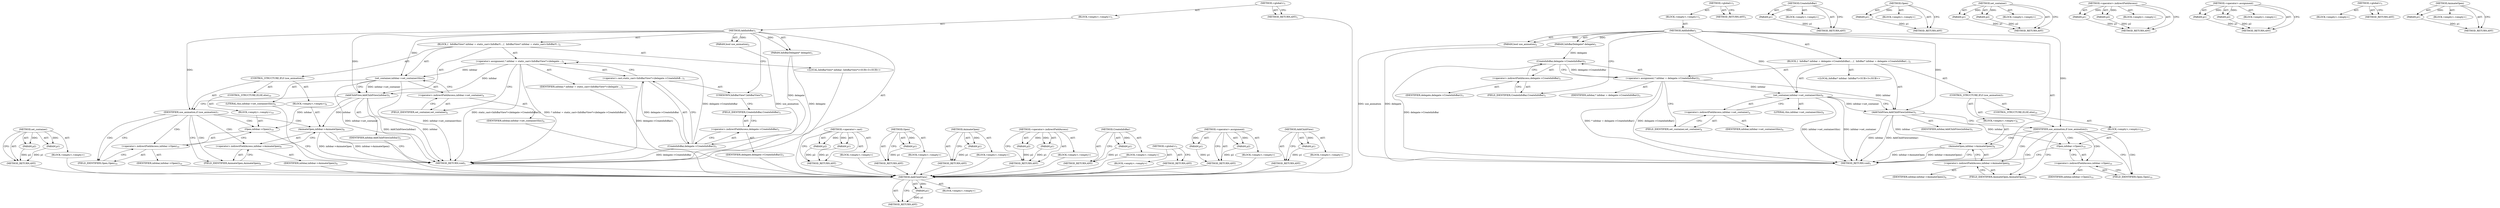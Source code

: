 digraph "AddChildView" {
vulnerable_79 [label=<(METHOD,AddChildView)>];
vulnerable_80 [label=<(PARAM,p1)>];
vulnerable_81 [label=<(BLOCK,&lt;empty&gt;,&lt;empty&gt;)>];
vulnerable_82 [label=<(METHOD_RETURN,ANY)>];
vulnerable_6 [label=<(METHOD,&lt;global&gt;)<SUB>1</SUB>>];
vulnerable_7 [label=<(BLOCK,&lt;empty&gt;,&lt;empty&gt;)<SUB>1</SUB>>];
vulnerable_8 [label=<(METHOD,AddInfoBar)<SUB>1</SUB>>];
vulnerable_9 [label=<(PARAM,InfoBarDelegate* delegate)<SUB>1</SUB>>];
vulnerable_10 [label=<(PARAM,bool use_animation)<SUB>2</SUB>>];
vulnerable_11 [label=<(BLOCK,{
  InfoBar* infobar = delegate-&gt;CreateInfoBar(...,{
  InfoBar* infobar = delegate-&gt;CreateInfoBar(...)<SUB>2</SUB>>];
vulnerable_12 [label="<(LOCAL,InfoBar* infobar: InfoBar*)<SUB>3</SUB>>"];
vulnerable_13 [label=<(&lt;operator&gt;.assignment,* infobar = delegate-&gt;CreateInfoBar())<SUB>3</SUB>>];
vulnerable_14 [label=<(IDENTIFIER,infobar,* infobar = delegate-&gt;CreateInfoBar())<SUB>3</SUB>>];
vulnerable_15 [label=<(CreateInfoBar,delegate-&gt;CreateInfoBar())<SUB>3</SUB>>];
vulnerable_16 [label=<(&lt;operator&gt;.indirectFieldAccess,delegate-&gt;CreateInfoBar)<SUB>3</SUB>>];
vulnerable_17 [label=<(IDENTIFIER,delegate,delegate-&gt;CreateInfoBar())<SUB>3</SUB>>];
vulnerable_18 [label=<(FIELD_IDENTIFIER,CreateInfoBar,CreateInfoBar)<SUB>3</SUB>>];
vulnerable_19 [label=<(set_container,infobar-&gt;set_container(this))<SUB>4</SUB>>];
vulnerable_20 [label=<(&lt;operator&gt;.indirectFieldAccess,infobar-&gt;set_container)<SUB>4</SUB>>];
vulnerable_21 [label=<(IDENTIFIER,infobar,infobar-&gt;set_container(this))<SUB>4</SUB>>];
vulnerable_22 [label=<(FIELD_IDENTIFIER,set_container,set_container)<SUB>4</SUB>>];
vulnerable_23 [label=<(LITERAL,this,infobar-&gt;set_container(this))<SUB>4</SUB>>];
vulnerable_24 [label=<(AddChildView,AddChildView(infobar))<SUB>5</SUB>>];
vulnerable_25 [label=<(IDENTIFIER,infobar,AddChildView(infobar))<SUB>5</SUB>>];
vulnerable_26 [label=<(CONTROL_STRUCTURE,IF,if (use_animation))<SUB>7</SUB>>];
vulnerable_27 [label=<(IDENTIFIER,use_animation,if (use_animation))<SUB>7</SUB>>];
vulnerable_28 [label=<(BLOCK,&lt;empty&gt;,&lt;empty&gt;)<SUB>8</SUB>>];
vulnerable_29 [label=<(AnimateOpen,infobar-&gt;AnimateOpen())<SUB>8</SUB>>];
vulnerable_30 [label=<(&lt;operator&gt;.indirectFieldAccess,infobar-&gt;AnimateOpen)<SUB>8</SUB>>];
vulnerable_31 [label=<(IDENTIFIER,infobar,infobar-&gt;AnimateOpen())<SUB>8</SUB>>];
vulnerable_32 [label=<(FIELD_IDENTIFIER,AnimateOpen,AnimateOpen)<SUB>8</SUB>>];
vulnerable_33 [label=<(CONTROL_STRUCTURE,ELSE,else)<SUB>10</SUB>>];
vulnerable_34 [label=<(BLOCK,&lt;empty&gt;,&lt;empty&gt;)<SUB>10</SUB>>];
vulnerable_35 [label=<(Open,infobar-&gt;Open())<SUB>10</SUB>>];
vulnerable_36 [label=<(&lt;operator&gt;.indirectFieldAccess,infobar-&gt;Open)<SUB>10</SUB>>];
vulnerable_37 [label=<(IDENTIFIER,infobar,infobar-&gt;Open())<SUB>10</SUB>>];
vulnerable_38 [label=<(FIELD_IDENTIFIER,Open,Open)<SUB>10</SUB>>];
vulnerable_39 [label=<(METHOD_RETURN,void)<SUB>1</SUB>>];
vulnerable_41 [label=<(METHOD_RETURN,ANY)<SUB>1</SUB>>];
vulnerable_65 [label=<(METHOD,CreateInfoBar)>];
vulnerable_66 [label=<(PARAM,p1)>];
vulnerable_67 [label=<(BLOCK,&lt;empty&gt;,&lt;empty&gt;)>];
vulnerable_68 [label=<(METHOD_RETURN,ANY)>];
vulnerable_87 [label=<(METHOD,Open)>];
vulnerable_88 [label=<(PARAM,p1)>];
vulnerable_89 [label=<(BLOCK,&lt;empty&gt;,&lt;empty&gt;)>];
vulnerable_90 [label=<(METHOD_RETURN,ANY)>];
vulnerable_74 [label=<(METHOD,set_container)>];
vulnerable_75 [label=<(PARAM,p1)>];
vulnerable_76 [label=<(PARAM,p2)>];
vulnerable_77 [label=<(BLOCK,&lt;empty&gt;,&lt;empty&gt;)>];
vulnerable_78 [label=<(METHOD_RETURN,ANY)>];
vulnerable_69 [label=<(METHOD,&lt;operator&gt;.indirectFieldAccess)>];
vulnerable_70 [label=<(PARAM,p1)>];
vulnerable_71 [label=<(PARAM,p2)>];
vulnerable_72 [label=<(BLOCK,&lt;empty&gt;,&lt;empty&gt;)>];
vulnerable_73 [label=<(METHOD_RETURN,ANY)>];
vulnerable_60 [label=<(METHOD,&lt;operator&gt;.assignment)>];
vulnerable_61 [label=<(PARAM,p1)>];
vulnerable_62 [label=<(PARAM,p2)>];
vulnerable_63 [label=<(BLOCK,&lt;empty&gt;,&lt;empty&gt;)>];
vulnerable_64 [label=<(METHOD_RETURN,ANY)>];
vulnerable_54 [label=<(METHOD,&lt;global&gt;)<SUB>1</SUB>>];
vulnerable_55 [label=<(BLOCK,&lt;empty&gt;,&lt;empty&gt;)>];
vulnerable_56 [label=<(METHOD_RETURN,ANY)>];
vulnerable_83 [label=<(METHOD,AnimateOpen)>];
vulnerable_84 [label=<(PARAM,p1)>];
vulnerable_85 [label=<(BLOCK,&lt;empty&gt;,&lt;empty&gt;)>];
vulnerable_86 [label=<(METHOD_RETURN,ANY)>];
fixed_81 [label=<(METHOD,set_container)>];
fixed_82 [label=<(PARAM,p1)>];
fixed_83 [label=<(PARAM,p2)>];
fixed_84 [label=<(BLOCK,&lt;empty&gt;,&lt;empty&gt;)>];
fixed_85 [label=<(METHOD_RETURN,ANY)>];
fixed_6 [label=<(METHOD,&lt;global&gt;)<SUB>1</SUB>>];
fixed_7 [label=<(BLOCK,&lt;empty&gt;,&lt;empty&gt;)<SUB>1</SUB>>];
fixed_8 [label=<(METHOD,AddInfoBar)<SUB>1</SUB>>];
fixed_9 [label=<(PARAM,InfoBarDelegate* delegate)<SUB>1</SUB>>];
fixed_10 [label=<(PARAM,bool use_animation)<SUB>2</SUB>>];
fixed_11 [label=<(BLOCK,{
  InfoBarView* infobar = static_cast&lt;InfoBarV...,{
  InfoBarView* infobar = static_cast&lt;InfoBarV...)<SUB>2</SUB>>];
fixed_12 [label="<(LOCAL,InfoBarView* infobar: InfoBarView*)<SUB>3</SUB>>"];
fixed_13 [label=<(&lt;operator&gt;.assignment,* infobar = static_cast&lt;InfoBarView*&gt;(delegate-...)<SUB>3</SUB>>];
fixed_14 [label=<(IDENTIFIER,infobar,* infobar = static_cast&lt;InfoBarView*&gt;(delegate-...)<SUB>3</SUB>>];
fixed_15 [label=<(&lt;operator&gt;.cast,static_cast&lt;InfoBarView*&gt;(delegate-&gt;CreateInfoB...)<SUB>3</SUB>>];
fixed_16 [label=<(UNKNOWN,InfoBarView*,InfoBarView*)<SUB>3</SUB>>];
fixed_17 [label=<(CreateInfoBar,delegate-&gt;CreateInfoBar())<SUB>3</SUB>>];
fixed_18 [label=<(&lt;operator&gt;.indirectFieldAccess,delegate-&gt;CreateInfoBar)<SUB>3</SUB>>];
fixed_19 [label=<(IDENTIFIER,delegate,delegate-&gt;CreateInfoBar())<SUB>3</SUB>>];
fixed_20 [label=<(FIELD_IDENTIFIER,CreateInfoBar,CreateInfoBar)<SUB>3</SUB>>];
fixed_21 [label=<(set_container,infobar-&gt;set_container(this))<SUB>4</SUB>>];
fixed_22 [label=<(&lt;operator&gt;.indirectFieldAccess,infobar-&gt;set_container)<SUB>4</SUB>>];
fixed_23 [label=<(IDENTIFIER,infobar,infobar-&gt;set_container(this))<SUB>4</SUB>>];
fixed_24 [label=<(FIELD_IDENTIFIER,set_container,set_container)<SUB>4</SUB>>];
fixed_25 [label=<(LITERAL,this,infobar-&gt;set_container(this))<SUB>4</SUB>>];
fixed_26 [label=<(AddChildView,AddChildView(infobar))<SUB>5</SUB>>];
fixed_27 [label=<(IDENTIFIER,infobar,AddChildView(infobar))<SUB>5</SUB>>];
fixed_28 [label=<(CONTROL_STRUCTURE,IF,if (use_animation))<SUB>7</SUB>>];
fixed_29 [label=<(IDENTIFIER,use_animation,if (use_animation))<SUB>7</SUB>>];
fixed_30 [label=<(BLOCK,&lt;empty&gt;,&lt;empty&gt;)<SUB>8</SUB>>];
fixed_31 [label=<(AnimateOpen,infobar-&gt;AnimateOpen())<SUB>8</SUB>>];
fixed_32 [label=<(&lt;operator&gt;.indirectFieldAccess,infobar-&gt;AnimateOpen)<SUB>8</SUB>>];
fixed_33 [label=<(IDENTIFIER,infobar,infobar-&gt;AnimateOpen())<SUB>8</SUB>>];
fixed_34 [label=<(FIELD_IDENTIFIER,AnimateOpen,AnimateOpen)<SUB>8</SUB>>];
fixed_35 [label=<(CONTROL_STRUCTURE,ELSE,else)<SUB>10</SUB>>];
fixed_36 [label=<(BLOCK,&lt;empty&gt;,&lt;empty&gt;)<SUB>10</SUB>>];
fixed_37 [label=<(Open,infobar-&gt;Open())<SUB>10</SUB>>];
fixed_38 [label=<(&lt;operator&gt;.indirectFieldAccess,infobar-&gt;Open)<SUB>10</SUB>>];
fixed_39 [label=<(IDENTIFIER,infobar,infobar-&gt;Open())<SUB>10</SUB>>];
fixed_40 [label=<(FIELD_IDENTIFIER,Open,Open)<SUB>10</SUB>>];
fixed_41 [label=<(METHOD_RETURN,void)<SUB>1</SUB>>];
fixed_43 [label=<(METHOD_RETURN,ANY)<SUB>1</SUB>>];
fixed_67 [label=<(METHOD,&lt;operator&gt;.cast)>];
fixed_68 [label=<(PARAM,p1)>];
fixed_69 [label=<(PARAM,p2)>];
fixed_70 [label=<(BLOCK,&lt;empty&gt;,&lt;empty&gt;)>];
fixed_71 [label=<(METHOD_RETURN,ANY)>];
fixed_94 [label=<(METHOD,Open)>];
fixed_95 [label=<(PARAM,p1)>];
fixed_96 [label=<(BLOCK,&lt;empty&gt;,&lt;empty&gt;)>];
fixed_97 [label=<(METHOD_RETURN,ANY)>];
fixed_90 [label=<(METHOD,AnimateOpen)>];
fixed_91 [label=<(PARAM,p1)>];
fixed_92 [label=<(BLOCK,&lt;empty&gt;,&lt;empty&gt;)>];
fixed_93 [label=<(METHOD_RETURN,ANY)>];
fixed_76 [label=<(METHOD,&lt;operator&gt;.indirectFieldAccess)>];
fixed_77 [label=<(PARAM,p1)>];
fixed_78 [label=<(PARAM,p2)>];
fixed_79 [label=<(BLOCK,&lt;empty&gt;,&lt;empty&gt;)>];
fixed_80 [label=<(METHOD_RETURN,ANY)>];
fixed_72 [label=<(METHOD,CreateInfoBar)>];
fixed_73 [label=<(PARAM,p1)>];
fixed_74 [label=<(BLOCK,&lt;empty&gt;,&lt;empty&gt;)>];
fixed_75 [label=<(METHOD_RETURN,ANY)>];
fixed_62 [label=<(METHOD,&lt;operator&gt;.assignment)>];
fixed_63 [label=<(PARAM,p1)>];
fixed_64 [label=<(PARAM,p2)>];
fixed_65 [label=<(BLOCK,&lt;empty&gt;,&lt;empty&gt;)>];
fixed_66 [label=<(METHOD_RETURN,ANY)>];
fixed_56 [label=<(METHOD,&lt;global&gt;)<SUB>1</SUB>>];
fixed_57 [label=<(BLOCK,&lt;empty&gt;,&lt;empty&gt;)>];
fixed_58 [label=<(METHOD_RETURN,ANY)>];
fixed_86 [label=<(METHOD,AddChildView)>];
fixed_87 [label=<(PARAM,p1)>];
fixed_88 [label=<(BLOCK,&lt;empty&gt;,&lt;empty&gt;)>];
fixed_89 [label=<(METHOD_RETURN,ANY)>];
vulnerable_79 -> vulnerable_80  [key=0, label="AST: "];
vulnerable_79 -> vulnerable_80  [key=1, label="DDG: "];
vulnerable_79 -> vulnerable_81  [key=0, label="AST: "];
vulnerable_79 -> vulnerable_82  [key=0, label="AST: "];
vulnerable_79 -> vulnerable_82  [key=1, label="CFG: "];
vulnerable_80 -> vulnerable_82  [key=0, label="DDG: p1"];
vulnerable_6 -> vulnerable_7  [key=0, label="AST: "];
vulnerable_6 -> vulnerable_41  [key=0, label="AST: "];
vulnerable_6 -> vulnerable_41  [key=1, label="CFG: "];
vulnerable_7 -> vulnerable_8  [key=0, label="AST: "];
vulnerable_8 -> vulnerable_9  [key=0, label="AST: "];
vulnerable_8 -> vulnerable_9  [key=1, label="DDG: "];
vulnerable_8 -> vulnerable_10  [key=0, label="AST: "];
vulnerable_8 -> vulnerable_10  [key=1, label="DDG: "];
vulnerable_8 -> vulnerable_11  [key=0, label="AST: "];
vulnerable_8 -> vulnerable_39  [key=0, label="AST: "];
vulnerable_8 -> vulnerable_18  [key=0, label="CFG: "];
vulnerable_8 -> vulnerable_19  [key=0, label="DDG: "];
vulnerable_8 -> vulnerable_24  [key=0, label="DDG: "];
vulnerable_8 -> vulnerable_27  [key=0, label="DDG: "];
vulnerable_9 -> vulnerable_39  [key=0, label="DDG: delegate"];
vulnerable_9 -> vulnerable_15  [key=0, label="DDG: delegate"];
vulnerable_10 -> vulnerable_39  [key=0, label="DDG: use_animation"];
vulnerable_11 -> vulnerable_12  [key=0, label="AST: "];
vulnerable_11 -> vulnerable_13  [key=0, label="AST: "];
vulnerable_11 -> vulnerable_19  [key=0, label="AST: "];
vulnerable_11 -> vulnerable_24  [key=0, label="AST: "];
vulnerable_11 -> vulnerable_26  [key=0, label="AST: "];
vulnerable_13 -> vulnerable_14  [key=0, label="AST: "];
vulnerable_13 -> vulnerable_15  [key=0, label="AST: "];
vulnerable_13 -> vulnerable_22  [key=0, label="CFG: "];
vulnerable_13 -> vulnerable_39  [key=0, label="DDG: delegate-&gt;CreateInfoBar()"];
vulnerable_13 -> vulnerable_39  [key=1, label="DDG: * infobar = delegate-&gt;CreateInfoBar()"];
vulnerable_13 -> vulnerable_19  [key=0, label="DDG: infobar"];
vulnerable_13 -> vulnerable_24  [key=0, label="DDG: infobar"];
vulnerable_15 -> vulnerable_16  [key=0, label="AST: "];
vulnerable_15 -> vulnerable_13  [key=0, label="CFG: "];
vulnerable_15 -> vulnerable_13  [key=1, label="DDG: delegate-&gt;CreateInfoBar"];
vulnerable_15 -> vulnerable_39  [key=0, label="DDG: delegate-&gt;CreateInfoBar"];
vulnerable_16 -> vulnerable_17  [key=0, label="AST: "];
vulnerable_16 -> vulnerable_18  [key=0, label="AST: "];
vulnerable_16 -> vulnerable_15  [key=0, label="CFG: "];
vulnerable_18 -> vulnerable_16  [key=0, label="CFG: "];
vulnerable_19 -> vulnerable_20  [key=0, label="AST: "];
vulnerable_19 -> vulnerable_23  [key=0, label="AST: "];
vulnerable_19 -> vulnerable_24  [key=0, label="CFG: "];
vulnerable_19 -> vulnerable_24  [key=1, label="DDG: infobar-&gt;set_container"];
vulnerable_19 -> vulnerable_39  [key=0, label="DDG: infobar-&gt;set_container"];
vulnerable_19 -> vulnerable_39  [key=1, label="DDG: infobar-&gt;set_container(this)"];
vulnerable_20 -> vulnerable_21  [key=0, label="AST: "];
vulnerable_20 -> vulnerable_22  [key=0, label="AST: "];
vulnerable_20 -> vulnerable_19  [key=0, label="CFG: "];
vulnerable_22 -> vulnerable_20  [key=0, label="CFG: "];
vulnerable_24 -> vulnerable_25  [key=0, label="AST: "];
vulnerable_24 -> vulnerable_27  [key=0, label="CFG: "];
vulnerable_24 -> vulnerable_39  [key=0, label="DDG: infobar"];
vulnerable_24 -> vulnerable_39  [key=1, label="DDG: AddChildView(infobar)"];
vulnerable_24 -> vulnerable_29  [key=0, label="DDG: infobar"];
vulnerable_24 -> vulnerable_35  [key=0, label="DDG: infobar"];
vulnerable_26 -> vulnerable_27  [key=0, label="AST: "];
vulnerable_26 -> vulnerable_28  [key=0, label="AST: "];
vulnerable_26 -> vulnerable_33  [key=0, label="AST: "];
vulnerable_27 -> vulnerable_32  [key=0, label="CFG: "];
vulnerable_27 -> vulnerable_32  [key=1, label="CDG: "];
vulnerable_27 -> vulnerable_38  [key=0, label="CFG: "];
vulnerable_27 -> vulnerable_38  [key=1, label="CDG: "];
vulnerable_27 -> vulnerable_30  [key=0, label="CDG: "];
vulnerable_27 -> vulnerable_29  [key=0, label="CDG: "];
vulnerable_27 -> vulnerable_36  [key=0, label="CDG: "];
vulnerable_27 -> vulnerable_35  [key=0, label="CDG: "];
vulnerable_28 -> vulnerable_29  [key=0, label="AST: "];
vulnerable_29 -> vulnerable_30  [key=0, label="AST: "];
vulnerable_29 -> vulnerable_39  [key=0, label="CFG: "];
vulnerable_29 -> vulnerable_39  [key=1, label="DDG: infobar-&gt;AnimateOpen"];
vulnerable_29 -> vulnerable_39  [key=2, label="DDG: infobar-&gt;AnimateOpen()"];
vulnerable_30 -> vulnerable_31  [key=0, label="AST: "];
vulnerable_30 -> vulnerable_32  [key=0, label="AST: "];
vulnerable_30 -> vulnerable_29  [key=0, label="CFG: "];
vulnerable_32 -> vulnerable_30  [key=0, label="CFG: "];
vulnerable_33 -> vulnerable_34  [key=0, label="AST: "];
vulnerable_34 -> vulnerable_35  [key=0, label="AST: "];
vulnerable_35 -> vulnerable_36  [key=0, label="AST: "];
vulnerable_35 -> vulnerable_39  [key=0, label="CFG: "];
vulnerable_36 -> vulnerable_37  [key=0, label="AST: "];
vulnerable_36 -> vulnerable_38  [key=0, label="AST: "];
vulnerable_36 -> vulnerable_35  [key=0, label="CFG: "];
vulnerable_38 -> vulnerable_36  [key=0, label="CFG: "];
vulnerable_65 -> vulnerable_66  [key=0, label="AST: "];
vulnerable_65 -> vulnerable_66  [key=1, label="DDG: "];
vulnerable_65 -> vulnerable_67  [key=0, label="AST: "];
vulnerable_65 -> vulnerable_68  [key=0, label="AST: "];
vulnerable_65 -> vulnerable_68  [key=1, label="CFG: "];
vulnerable_66 -> vulnerable_68  [key=0, label="DDG: p1"];
vulnerable_87 -> vulnerable_88  [key=0, label="AST: "];
vulnerable_87 -> vulnerable_88  [key=1, label="DDG: "];
vulnerable_87 -> vulnerable_89  [key=0, label="AST: "];
vulnerable_87 -> vulnerable_90  [key=0, label="AST: "];
vulnerable_87 -> vulnerable_90  [key=1, label="CFG: "];
vulnerable_88 -> vulnerable_90  [key=0, label="DDG: p1"];
vulnerable_74 -> vulnerable_75  [key=0, label="AST: "];
vulnerable_74 -> vulnerable_75  [key=1, label="DDG: "];
vulnerable_74 -> vulnerable_77  [key=0, label="AST: "];
vulnerable_74 -> vulnerable_76  [key=0, label="AST: "];
vulnerable_74 -> vulnerable_76  [key=1, label="DDG: "];
vulnerable_74 -> vulnerable_78  [key=0, label="AST: "];
vulnerable_74 -> vulnerable_78  [key=1, label="CFG: "];
vulnerable_75 -> vulnerable_78  [key=0, label="DDG: p1"];
vulnerable_76 -> vulnerable_78  [key=0, label="DDG: p2"];
vulnerable_69 -> vulnerable_70  [key=0, label="AST: "];
vulnerable_69 -> vulnerable_70  [key=1, label="DDG: "];
vulnerable_69 -> vulnerable_72  [key=0, label="AST: "];
vulnerable_69 -> vulnerable_71  [key=0, label="AST: "];
vulnerable_69 -> vulnerable_71  [key=1, label="DDG: "];
vulnerable_69 -> vulnerable_73  [key=0, label="AST: "];
vulnerable_69 -> vulnerable_73  [key=1, label="CFG: "];
vulnerable_70 -> vulnerable_73  [key=0, label="DDG: p1"];
vulnerable_71 -> vulnerable_73  [key=0, label="DDG: p2"];
vulnerable_60 -> vulnerable_61  [key=0, label="AST: "];
vulnerable_60 -> vulnerable_61  [key=1, label="DDG: "];
vulnerable_60 -> vulnerable_63  [key=0, label="AST: "];
vulnerable_60 -> vulnerable_62  [key=0, label="AST: "];
vulnerable_60 -> vulnerable_62  [key=1, label="DDG: "];
vulnerable_60 -> vulnerable_64  [key=0, label="AST: "];
vulnerable_60 -> vulnerable_64  [key=1, label="CFG: "];
vulnerable_61 -> vulnerable_64  [key=0, label="DDG: p1"];
vulnerable_62 -> vulnerable_64  [key=0, label="DDG: p2"];
vulnerable_54 -> vulnerable_55  [key=0, label="AST: "];
vulnerable_54 -> vulnerable_56  [key=0, label="AST: "];
vulnerable_54 -> vulnerable_56  [key=1, label="CFG: "];
vulnerable_83 -> vulnerable_84  [key=0, label="AST: "];
vulnerable_83 -> vulnerable_84  [key=1, label="DDG: "];
vulnerable_83 -> vulnerable_85  [key=0, label="AST: "];
vulnerable_83 -> vulnerable_86  [key=0, label="AST: "];
vulnerable_83 -> vulnerable_86  [key=1, label="CFG: "];
vulnerable_84 -> vulnerable_86  [key=0, label="DDG: p1"];
fixed_81 -> fixed_82  [key=0, label="AST: "];
fixed_81 -> fixed_82  [key=1, label="DDG: "];
fixed_81 -> fixed_84  [key=0, label="AST: "];
fixed_81 -> fixed_83  [key=0, label="AST: "];
fixed_81 -> fixed_83  [key=1, label="DDG: "];
fixed_81 -> fixed_85  [key=0, label="AST: "];
fixed_81 -> fixed_85  [key=1, label="CFG: "];
fixed_82 -> fixed_85  [key=0, label="DDG: p1"];
fixed_83 -> fixed_85  [key=0, label="DDG: p2"];
fixed_84 -> vulnerable_79  [key=0];
fixed_85 -> vulnerable_79  [key=0];
fixed_6 -> fixed_7  [key=0, label="AST: "];
fixed_6 -> fixed_43  [key=0, label="AST: "];
fixed_6 -> fixed_43  [key=1, label="CFG: "];
fixed_7 -> fixed_8  [key=0, label="AST: "];
fixed_8 -> fixed_9  [key=0, label="AST: "];
fixed_8 -> fixed_9  [key=1, label="DDG: "];
fixed_8 -> fixed_10  [key=0, label="AST: "];
fixed_8 -> fixed_10  [key=1, label="DDG: "];
fixed_8 -> fixed_11  [key=0, label="AST: "];
fixed_8 -> fixed_41  [key=0, label="AST: "];
fixed_8 -> fixed_16  [key=0, label="CFG: "];
fixed_8 -> fixed_21  [key=0, label="DDG: "];
fixed_8 -> fixed_26  [key=0, label="DDG: "];
fixed_8 -> fixed_29  [key=0, label="DDG: "];
fixed_9 -> fixed_41  [key=0, label="DDG: delegate"];
fixed_9 -> fixed_17  [key=0, label="DDG: delegate"];
fixed_10 -> fixed_41  [key=0, label="DDG: use_animation"];
fixed_11 -> fixed_12  [key=0, label="AST: "];
fixed_11 -> fixed_13  [key=0, label="AST: "];
fixed_11 -> fixed_21  [key=0, label="AST: "];
fixed_11 -> fixed_26  [key=0, label="AST: "];
fixed_11 -> fixed_28  [key=0, label="AST: "];
fixed_12 -> vulnerable_79  [key=0];
fixed_13 -> fixed_14  [key=0, label="AST: "];
fixed_13 -> fixed_15  [key=0, label="AST: "];
fixed_13 -> fixed_24  [key=0, label="CFG: "];
fixed_13 -> fixed_41  [key=0, label="DDG: static_cast&lt;InfoBarView*&gt;(delegate-&gt;CreateInfoBar())"];
fixed_13 -> fixed_41  [key=1, label="DDG: * infobar = static_cast&lt;InfoBarView*&gt;(delegate-&gt;CreateInfoBar())"];
fixed_13 -> fixed_21  [key=0, label="DDG: infobar"];
fixed_13 -> fixed_26  [key=0, label="DDG: infobar"];
fixed_14 -> vulnerable_79  [key=0];
fixed_15 -> fixed_16  [key=0, label="AST: "];
fixed_15 -> fixed_17  [key=0, label="AST: "];
fixed_15 -> fixed_13  [key=0, label="CFG: "];
fixed_15 -> fixed_41  [key=0, label="DDG: delegate-&gt;CreateInfoBar()"];
fixed_16 -> fixed_20  [key=0, label="CFG: "];
fixed_17 -> fixed_18  [key=0, label="AST: "];
fixed_17 -> fixed_15  [key=0, label="CFG: "];
fixed_17 -> fixed_15  [key=1, label="DDG: delegate-&gt;CreateInfoBar"];
fixed_17 -> fixed_41  [key=0, label="DDG: delegate-&gt;CreateInfoBar"];
fixed_17 -> fixed_13  [key=0, label="DDG: delegate-&gt;CreateInfoBar"];
fixed_18 -> fixed_19  [key=0, label="AST: "];
fixed_18 -> fixed_20  [key=0, label="AST: "];
fixed_18 -> fixed_17  [key=0, label="CFG: "];
fixed_19 -> vulnerable_79  [key=0];
fixed_20 -> fixed_18  [key=0, label="CFG: "];
fixed_21 -> fixed_22  [key=0, label="AST: "];
fixed_21 -> fixed_25  [key=0, label="AST: "];
fixed_21 -> fixed_26  [key=0, label="CFG: "];
fixed_21 -> fixed_26  [key=1, label="DDG: infobar-&gt;set_container"];
fixed_21 -> fixed_41  [key=0, label="DDG: infobar-&gt;set_container"];
fixed_21 -> fixed_41  [key=1, label="DDG: infobar-&gt;set_container(this)"];
fixed_22 -> fixed_23  [key=0, label="AST: "];
fixed_22 -> fixed_24  [key=0, label="AST: "];
fixed_22 -> fixed_21  [key=0, label="CFG: "];
fixed_23 -> vulnerable_79  [key=0];
fixed_24 -> fixed_22  [key=0, label="CFG: "];
fixed_25 -> vulnerable_79  [key=0];
fixed_26 -> fixed_27  [key=0, label="AST: "];
fixed_26 -> fixed_29  [key=0, label="CFG: "];
fixed_26 -> fixed_41  [key=0, label="DDG: infobar"];
fixed_26 -> fixed_41  [key=1, label="DDG: AddChildView(infobar)"];
fixed_26 -> fixed_31  [key=0, label="DDG: infobar"];
fixed_26 -> fixed_37  [key=0, label="DDG: infobar"];
fixed_27 -> vulnerable_79  [key=0];
fixed_28 -> fixed_29  [key=0, label="AST: "];
fixed_28 -> fixed_30  [key=0, label="AST: "];
fixed_28 -> fixed_35  [key=0, label="AST: "];
fixed_29 -> fixed_34  [key=0, label="CFG: "];
fixed_29 -> fixed_34  [key=1, label="CDG: "];
fixed_29 -> fixed_40  [key=0, label="CFG: "];
fixed_29 -> fixed_40  [key=1, label="CDG: "];
fixed_29 -> fixed_38  [key=0, label="CDG: "];
fixed_29 -> fixed_32  [key=0, label="CDG: "];
fixed_29 -> fixed_37  [key=0, label="CDG: "];
fixed_29 -> fixed_31  [key=0, label="CDG: "];
fixed_30 -> fixed_31  [key=0, label="AST: "];
fixed_31 -> fixed_32  [key=0, label="AST: "];
fixed_31 -> fixed_41  [key=0, label="CFG: "];
fixed_31 -> fixed_41  [key=1, label="DDG: infobar-&gt;AnimateOpen"];
fixed_31 -> fixed_41  [key=2, label="DDG: infobar-&gt;AnimateOpen()"];
fixed_32 -> fixed_33  [key=0, label="AST: "];
fixed_32 -> fixed_34  [key=0, label="AST: "];
fixed_32 -> fixed_31  [key=0, label="CFG: "];
fixed_33 -> vulnerable_79  [key=0];
fixed_34 -> fixed_32  [key=0, label="CFG: "];
fixed_35 -> fixed_36  [key=0, label="AST: "];
fixed_36 -> fixed_37  [key=0, label="AST: "];
fixed_37 -> fixed_38  [key=0, label="AST: "];
fixed_37 -> fixed_41  [key=0, label="CFG: "];
fixed_38 -> fixed_39  [key=0, label="AST: "];
fixed_38 -> fixed_40  [key=0, label="AST: "];
fixed_38 -> fixed_37  [key=0, label="CFG: "];
fixed_39 -> vulnerable_79  [key=0];
fixed_40 -> fixed_38  [key=0, label="CFG: "];
fixed_41 -> vulnerable_79  [key=0];
fixed_43 -> vulnerable_79  [key=0];
fixed_67 -> fixed_68  [key=0, label="AST: "];
fixed_67 -> fixed_68  [key=1, label="DDG: "];
fixed_67 -> fixed_70  [key=0, label="AST: "];
fixed_67 -> fixed_69  [key=0, label="AST: "];
fixed_67 -> fixed_69  [key=1, label="DDG: "];
fixed_67 -> fixed_71  [key=0, label="AST: "];
fixed_67 -> fixed_71  [key=1, label="CFG: "];
fixed_68 -> fixed_71  [key=0, label="DDG: p1"];
fixed_69 -> fixed_71  [key=0, label="DDG: p2"];
fixed_70 -> vulnerable_79  [key=0];
fixed_71 -> vulnerable_79  [key=0];
fixed_94 -> fixed_95  [key=0, label="AST: "];
fixed_94 -> fixed_95  [key=1, label="DDG: "];
fixed_94 -> fixed_96  [key=0, label="AST: "];
fixed_94 -> fixed_97  [key=0, label="AST: "];
fixed_94 -> fixed_97  [key=1, label="CFG: "];
fixed_95 -> fixed_97  [key=0, label="DDG: p1"];
fixed_96 -> vulnerable_79  [key=0];
fixed_97 -> vulnerable_79  [key=0];
fixed_90 -> fixed_91  [key=0, label="AST: "];
fixed_90 -> fixed_91  [key=1, label="DDG: "];
fixed_90 -> fixed_92  [key=0, label="AST: "];
fixed_90 -> fixed_93  [key=0, label="AST: "];
fixed_90 -> fixed_93  [key=1, label="CFG: "];
fixed_91 -> fixed_93  [key=0, label="DDG: p1"];
fixed_92 -> vulnerable_79  [key=0];
fixed_93 -> vulnerable_79  [key=0];
fixed_76 -> fixed_77  [key=0, label="AST: "];
fixed_76 -> fixed_77  [key=1, label="DDG: "];
fixed_76 -> fixed_79  [key=0, label="AST: "];
fixed_76 -> fixed_78  [key=0, label="AST: "];
fixed_76 -> fixed_78  [key=1, label="DDG: "];
fixed_76 -> fixed_80  [key=0, label="AST: "];
fixed_76 -> fixed_80  [key=1, label="CFG: "];
fixed_77 -> fixed_80  [key=0, label="DDG: p1"];
fixed_78 -> fixed_80  [key=0, label="DDG: p2"];
fixed_79 -> vulnerable_79  [key=0];
fixed_80 -> vulnerable_79  [key=0];
fixed_72 -> fixed_73  [key=0, label="AST: "];
fixed_72 -> fixed_73  [key=1, label="DDG: "];
fixed_72 -> fixed_74  [key=0, label="AST: "];
fixed_72 -> fixed_75  [key=0, label="AST: "];
fixed_72 -> fixed_75  [key=1, label="CFG: "];
fixed_73 -> fixed_75  [key=0, label="DDG: p1"];
fixed_74 -> vulnerable_79  [key=0];
fixed_75 -> vulnerable_79  [key=0];
fixed_62 -> fixed_63  [key=0, label="AST: "];
fixed_62 -> fixed_63  [key=1, label="DDG: "];
fixed_62 -> fixed_65  [key=0, label="AST: "];
fixed_62 -> fixed_64  [key=0, label="AST: "];
fixed_62 -> fixed_64  [key=1, label="DDG: "];
fixed_62 -> fixed_66  [key=0, label="AST: "];
fixed_62 -> fixed_66  [key=1, label="CFG: "];
fixed_63 -> fixed_66  [key=0, label="DDG: p1"];
fixed_64 -> fixed_66  [key=0, label="DDG: p2"];
fixed_65 -> vulnerable_79  [key=0];
fixed_66 -> vulnerable_79  [key=0];
fixed_56 -> fixed_57  [key=0, label="AST: "];
fixed_56 -> fixed_58  [key=0, label="AST: "];
fixed_56 -> fixed_58  [key=1, label="CFG: "];
fixed_57 -> vulnerable_79  [key=0];
fixed_58 -> vulnerable_79  [key=0];
fixed_86 -> fixed_87  [key=0, label="AST: "];
fixed_86 -> fixed_87  [key=1, label="DDG: "];
fixed_86 -> fixed_88  [key=0, label="AST: "];
fixed_86 -> fixed_89  [key=0, label="AST: "];
fixed_86 -> fixed_89  [key=1, label="CFG: "];
fixed_87 -> fixed_89  [key=0, label="DDG: p1"];
fixed_88 -> vulnerable_79  [key=0];
fixed_89 -> vulnerable_79  [key=0];
}
